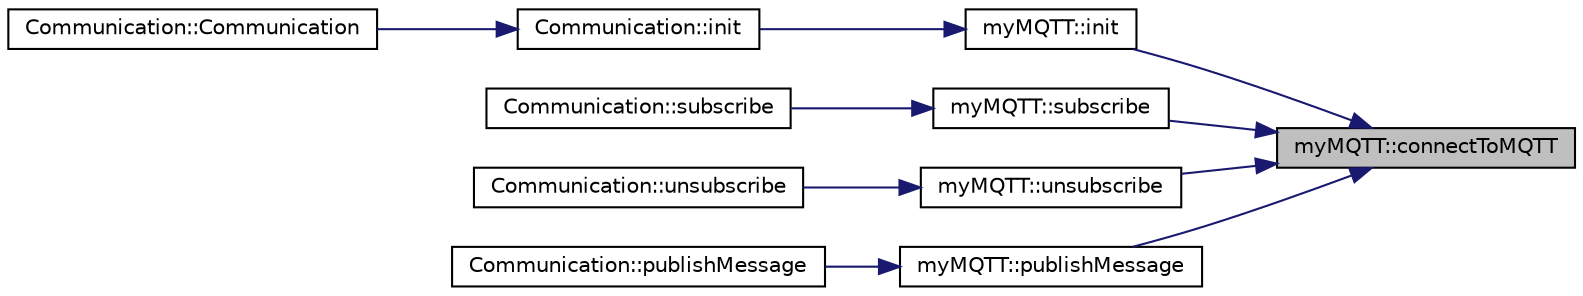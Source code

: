 digraph "myMQTT::connectToMQTT"
{
 // LATEX_PDF_SIZE
  edge [fontname="Helvetica",fontsize="10",labelfontname="Helvetica",labelfontsize="10"];
  node [fontname="Helvetica",fontsize="10",shape=record];
  rankdir="RL";
  Node5 [label="myMQTT::connectToMQTT",height=0.2,width=0.4,color="black", fillcolor="grey75", style="filled", fontcolor="black",tooltip="Connects to the MQTT-server."];
  Node5 -> Node6 [dir="back",color="midnightblue",fontsize="10",style="solid",fontname="Helvetica"];
  Node6 [label="myMQTT::init",height=0.2,width=0.4,color="black", fillcolor="white", style="filled",URL="$classmy_m_q_t_t.html#a5f19e4308e3dc2d748291d3ca1cd9228",tooltip=" "];
  Node6 -> Node7 [dir="back",color="midnightblue",fontsize="10",style="solid",fontname="Helvetica"];
  Node7 [label="Communication::init",height=0.2,width=0.4,color="black", fillcolor="white", style="filled",URL="$class_communication.html#aa526fb8aa735ea4457dc56d1f0a4fe00",tooltip="Initializes the Hard- and Software for WLAN and MQTT-Connection."];
  Node7 -> Node8 [dir="back",color="midnightblue",fontsize="10",style="solid",fontname="Helvetica"];
  Node8 [label="Communication::Communication",height=0.2,width=0.4,color="black", fillcolor="white", style="filled",URL="$class_communication.html#ab88eb4c3af7925175dc96a1781da7437",tooltip="Construct a new Communication object."];
  Node5 -> Node9 [dir="back",color="midnightblue",fontsize="10",style="solid",fontname="Helvetica"];
  Node9 [label="myMQTT::subscribe",height=0.2,width=0.4,color="black", fillcolor="white", style="filled",URL="$classmy_m_q_t_t.html#a55566e23e8705bf3390b6f8209cbd9a1",tooltip="subsribes to MQTT topic on Server"];
  Node9 -> Node10 [dir="back",color="midnightblue",fontsize="10",style="solid",fontname="Helvetica"];
  Node10 [label="Communication::subscribe",height=0.2,width=0.4,color="black", fillcolor="white", style="filled",URL="$class_communication.html#ae7600b9fe0f1249effde2852e8101593",tooltip="subsribes to MQTT topic on Server"];
  Node5 -> Node11 [dir="back",color="midnightblue",fontsize="10",style="solid",fontname="Helvetica"];
  Node11 [label="myMQTT::unsubscribe",height=0.2,width=0.4,color="black", fillcolor="white", style="filled",URL="$classmy_m_q_t_t.html#a215cee06699f991dd068e92e302563a5",tooltip="unsubsribes from MQTT topic on Server"];
  Node11 -> Node12 [dir="back",color="midnightblue",fontsize="10",style="solid",fontname="Helvetica"];
  Node12 [label="Communication::unsubscribe",height=0.2,width=0.4,color="black", fillcolor="white", style="filled",URL="$class_communication.html#a6be65dea68cf039e41df2986386dac61",tooltip="unsubsribes from MQTT topic on Server"];
  Node5 -> Node13 [dir="back",color="midnightblue",fontsize="10",style="solid",fontname="Helvetica"];
  Node13 [label="myMQTT::publishMessage",height=0.2,width=0.4,color="black", fillcolor="white", style="filled",URL="$classmy_m_q_t_t.html#ae15c915d8f868cc4cf5505c20f3d9816",tooltip="handles outgoing MQTT messages to Server"];
  Node13 -> Node14 [dir="back",color="midnightblue",fontsize="10",style="solid",fontname="Helvetica"];
  Node14 [label="Communication::publishMessage",height=0.2,width=0.4,color="black", fillcolor="white", style="filled",URL="$class_communication.html#aa59e118e1ed15e911ae2534274ab2e58",tooltip="handles outgoing MQTT messages to Server"];
}
